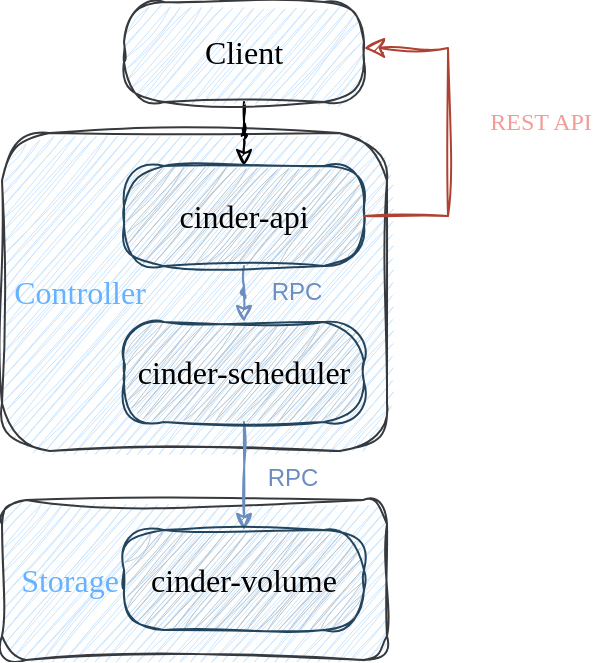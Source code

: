 <mxfile version="28.0.6">
  <diagram name="Page-1" id="RspSwc91z6_WqIq_Tpef">
    <mxGraphModel dx="728" dy="522" grid="0" gridSize="10" guides="1" tooltips="1" connect="1" arrows="1" fold="1" page="1" pageScale="1" pageWidth="850" pageHeight="1100" math="0" shadow="0">
      <root>
        <mxCell id="0" />
        <mxCell id="1" parent="0" />
        <mxCell id="npVAV004-_TCd31SOXbj-7" value="" style="rounded=1;whiteSpace=wrap;html=1;sketch=1;hachureGap=4;jiggle=2;curveFitting=1;fontFamily=Architects Daughter;fontSource=https%3A%2F%2Ffonts.googleapis.com%2Fcss%3Ffamily%3DArchitects%2BDaughter;fillColor=#cce5ff;strokeColor=#36393d;" vertex="1" parent="1">
          <mxGeometry x="229" y="419" width="192.5" height="80" as="geometry" />
        </mxCell>
        <mxCell id="npVAV004-_TCd31SOXbj-5" value="" style="rounded=1;whiteSpace=wrap;html=1;sketch=1;hachureGap=4;jiggle=2;curveFitting=1;fontFamily=Architects Daughter;fontSource=https%3A%2F%2Ffonts.googleapis.com%2Fcss%3Ffamily%3DArchitects%2BDaughter;fillColor=#cce5ff;strokeColor=#36393d;" vertex="1" parent="1">
          <mxGeometry x="229" y="235.5" width="192.5" height="159" as="geometry" />
        </mxCell>
        <mxCell id="IUhoo2JESZdmN7GC_JUy-1" value="" style="edgeStyle=orthogonalEdgeStyle;rounded=1;orthogonalLoop=1;jettySize=auto;html=1;sketch=1;curveFitting=1;jiggle=2;" parent="1" source="IUhoo2JESZdmN7GC_JUy-2" target="IUhoo2JESZdmN7GC_JUy-4" edge="1">
          <mxGeometry relative="1" as="geometry" />
        </mxCell>
        <mxCell id="IUhoo2JESZdmN7GC_JUy-2" value="&lt;font face=&quot;Times New Roman&quot;&gt;Client&lt;/font&gt;" style="rounded=1;whiteSpace=wrap;html=1;fontSize=16;arcSize=40;absoluteArcSize=0;sketch=1;curveFitting=1;jiggle=2;fillColor=#cce5ff;strokeColor=#36393d;" parent="1" vertex="1">
          <mxGeometry x="290" y="170" width="120" height="50" as="geometry" />
        </mxCell>
        <mxCell id="IUhoo2JESZdmN7GC_JUy-3" value="" style="edgeStyle=orthogonalEdgeStyle;rounded=1;orthogonalLoop=1;jettySize=auto;html=1;fillColor=#dae8fc;strokeColor=#6c8ebf;sketch=1;curveFitting=1;jiggle=2;" parent="1" source="IUhoo2JESZdmN7GC_JUy-4" target="IUhoo2JESZdmN7GC_JUy-6" edge="1">
          <mxGeometry relative="1" as="geometry" />
        </mxCell>
        <mxCell id="IUhoo2JESZdmN7GC_JUy-4" value="&lt;font face=&quot;Times New Roman&quot;&gt;cinder-api&lt;/font&gt;" style="rounded=1;whiteSpace=wrap;html=1;fillColor=#bac8d3;strokeColor=#23445d;fontSize=16;arcSize=40;sketch=1;curveFitting=1;jiggle=2;" parent="1" vertex="1">
          <mxGeometry x="290" y="252" width="120" height="50" as="geometry" />
        </mxCell>
        <mxCell id="IUhoo2JESZdmN7GC_JUy-5" value="" style="edgeStyle=orthogonalEdgeStyle;rounded=1;orthogonalLoop=1;jettySize=auto;html=1;fillColor=#dae8fc;strokeColor=#6c8ebf;sketch=1;curveFitting=1;jiggle=2;" parent="1" source="IUhoo2JESZdmN7GC_JUy-6" target="IUhoo2JESZdmN7GC_JUy-9" edge="1">
          <mxGeometry relative="1" as="geometry" />
        </mxCell>
        <mxCell id="IUhoo2JESZdmN7GC_JUy-6" value="&lt;font face=&quot;Times New Roman&quot;&gt;cinder-scheduler&lt;/font&gt;" style="rounded=1;whiteSpace=wrap;html=1;fillColor=#bac8d3;strokeColor=#23445d;fontSize=16;arcSize=40;sketch=1;curveFitting=1;jiggle=2;" parent="1" vertex="1">
          <mxGeometry x="290" y="330" width="120" height="50" as="geometry" />
        </mxCell>
        <mxCell id="IUhoo2JESZdmN7GC_JUy-7" value="REST API" style="text;html=1;align=center;verticalAlign=middle;resizable=0;points=[];autosize=1;strokeColor=none;fillColor=none;fontFamily=Times New Roman;rounded=1;fontColor=#F19C99;sketch=1;curveFitting=1;jiggle=2;" parent="1" vertex="1">
          <mxGeometry x="463" y="215" width="70" height="30" as="geometry" />
        </mxCell>
        <mxCell id="IUhoo2JESZdmN7GC_JUy-8" value="RPC" style="text;html=1;align=center;verticalAlign=middle;resizable=0;points=[];autosize=1;strokeColor=none;fillColor=none;fontColor=#6C8EBF;rounded=1;sketch=1;curveFitting=1;jiggle=2;" parent="1" vertex="1">
          <mxGeometry x="351" y="300" width="50" height="30" as="geometry" />
        </mxCell>
        <mxCell id="IUhoo2JESZdmN7GC_JUy-9" value="&lt;font face=&quot;Times New Roman&quot;&gt;cinder-volume&lt;/font&gt;" style="rounded=1;whiteSpace=wrap;html=1;fillColor=#bac8d3;strokeColor=#23445d;fontSize=16;arcSize=40;sketch=1;curveFitting=1;jiggle=2;" parent="1" vertex="1">
          <mxGeometry x="290" y="434" width="120" height="50" as="geometry" />
        </mxCell>
        <mxCell id="IUhoo2JESZdmN7GC_JUy-10" value="RPC" style="text;html=1;align=center;verticalAlign=middle;resizable=0;points=[];autosize=1;strokeColor=none;fillColor=none;fontColor=#6C8EBF;rounded=1;sketch=1;curveFitting=1;jiggle=2;" parent="1" vertex="1">
          <mxGeometry x="349" y="393" width="50" height="30" as="geometry" />
        </mxCell>
        <mxCell id="IUhoo2JESZdmN7GC_JUy-11" value="" style="edgeStyle=segmentEdgeStyle;endArrow=classic;html=1;curved=0;rounded=0;endSize=8;startSize=8;hachureGap=4;fontFamily=Architects Daughter;fontSource=https%3A%2F%2Ffonts.googleapis.com%2Fcss%3Ffamily%3DArchitects%2BDaughter;arcSize=40;fillColor=#fad9d5;strokeColor=#ae4132;exitX=1;exitY=0.5;exitDx=0;exitDy=0;sketch=1;curveFitting=1;jiggle=2;" parent="1" source="IUhoo2JESZdmN7GC_JUy-4" target="IUhoo2JESZdmN7GC_JUy-2" edge="1">
          <mxGeometry width="50" height="50" relative="1" as="geometry">
            <mxPoint x="410" y="430" as="sourcePoint" />
            <mxPoint x="464" y="193" as="targetPoint" />
            <Array as="points">
              <mxPoint x="452" y="277" />
              <mxPoint x="452" y="193" />
            </Array>
          </mxGeometry>
        </mxCell>
        <mxCell id="npVAV004-_TCd31SOXbj-6" value="Controller" style="text;html=1;align=center;verticalAlign=middle;whiteSpace=wrap;rounded=0;fontFamily=Times New Roman;fontSize=16;fontColor=#66B2FF;" vertex="1" parent="1">
          <mxGeometry x="238" y="300" width="60" height="30" as="geometry" />
        </mxCell>
        <mxCell id="npVAV004-_TCd31SOXbj-9" value="Storage" style="text;html=1;align=center;verticalAlign=middle;whiteSpace=wrap;rounded=0;fontFamily=Times New Roman;fontSize=16;fontColor=#66B2FF;" vertex="1" parent="1">
          <mxGeometry x="233" y="444" width="60" height="30" as="geometry" />
        </mxCell>
      </root>
    </mxGraphModel>
  </diagram>
</mxfile>
